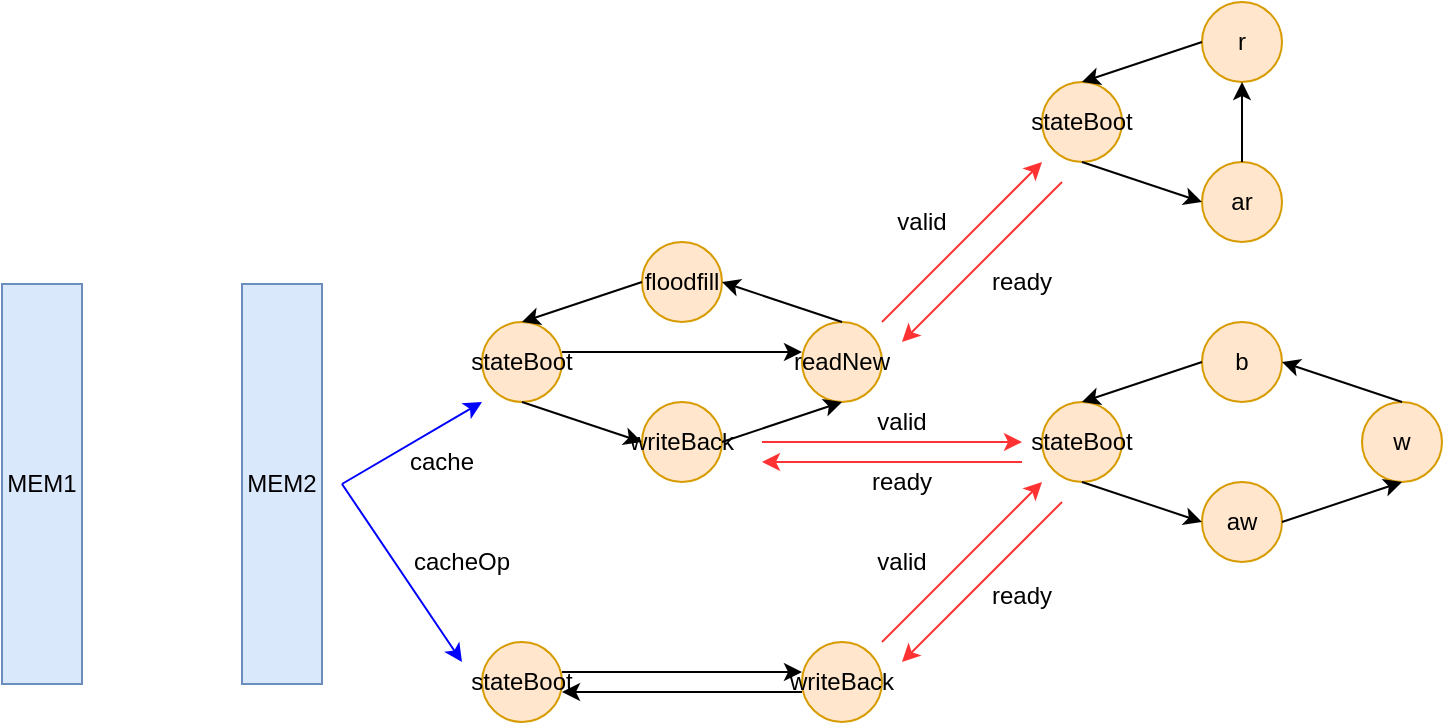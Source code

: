 <mxfile version="12.2.4" pages="1"><diagram id="349Scp_FuxkIUa4W2A7h" name="Page-1"><mxGraphModel dx="714" dy="620" grid="1" gridSize="10" guides="1" tooltips="1" connect="1" arrows="1" fold="1" page="1" pageScale="1" pageWidth="827" pageHeight="1169" math="0" shadow="0"><root><mxCell id="0"/><mxCell id="1" parent="0"/><mxCell id="2" value="" style="rounded=0;whiteSpace=wrap;html=1;fillColor=#dae8fc;strokeColor=#6c8ebf;" parent="1" vertex="1"><mxGeometry x="160" y="280" width="40" height="200" as="geometry"/></mxCell><mxCell id="3" value="MEM2" style="text;html=1;strokeColor=none;fillColor=none;align=center;verticalAlign=middle;whiteSpace=wrap;rounded=0;" parent="1" vertex="1"><mxGeometry x="160" y="370" width="40" height="20" as="geometry"/></mxCell><mxCell id="4" value="" style="rounded=0;whiteSpace=wrap;html=1;fillColor=#dae8fc;strokeColor=#6c8ebf;" parent="1" vertex="1"><mxGeometry x="40" y="280" width="40" height="200" as="geometry"/></mxCell><mxCell id="5" value="MEM1" style="text;html=1;strokeColor=none;fillColor=none;align=center;verticalAlign=middle;whiteSpace=wrap;rounded=0;" parent="1" vertex="1"><mxGeometry x="40" y="370" width="40" height="20" as="geometry"/></mxCell><mxCell id="7" value="" style="ellipse;whiteSpace=wrap;html=1;aspect=fixed;fillColor=#ffe6cc;strokeColor=#d79b00;" parent="1" vertex="1"><mxGeometry x="280" y="299" width="40" height="40" as="geometry"/></mxCell><mxCell id="8" value="stateBoot" style="text;html=1;strokeColor=none;fillColor=none;align=center;verticalAlign=middle;whiteSpace=wrap;rounded=0;" parent="1" vertex="1"><mxGeometry x="280" y="309" width="40" height="20" as="geometry"/></mxCell><mxCell id="11" value="" style="ellipse;whiteSpace=wrap;html=1;aspect=fixed;fillColor=#ffe6cc;strokeColor=#d79b00;" parent="1" vertex="1"><mxGeometry x="360" y="339" width="40" height="40" as="geometry"/></mxCell><mxCell id="12" value="writeBack" style="text;html=1;strokeColor=none;fillColor=none;align=center;verticalAlign=middle;whiteSpace=wrap;rounded=0;" parent="1" vertex="1"><mxGeometry x="360" y="349" width="40" height="20" as="geometry"/></mxCell><mxCell id="14" value="" style="ellipse;whiteSpace=wrap;html=1;aspect=fixed;fillColor=#ffe6cc;strokeColor=#d79b00;" parent="1" vertex="1"><mxGeometry x="440" y="299" width="40" height="40" as="geometry"/></mxCell><mxCell id="15" value="readNew" style="text;html=1;strokeColor=none;fillColor=none;align=center;verticalAlign=middle;whiteSpace=wrap;rounded=0;" parent="1" vertex="1"><mxGeometry x="440" y="309" width="40" height="20" as="geometry"/></mxCell><mxCell id="16" value="" style="endArrow=classic;html=1;exitX=0.5;exitY=1;exitDx=0;exitDy=0;entryX=0;entryY=0.5;entryDx=0;entryDy=0;" parent="1" source="7" target="11" edge="1"><mxGeometry width="50" height="50" relative="1" as="geometry"><mxPoint x="330" y="469" as="sourcePoint"/><mxPoint x="380" y="419" as="targetPoint"/></mxGeometry></mxCell><mxCell id="17" value="" style="endArrow=classic;html=1;exitX=1;exitY=0.5;exitDx=0;exitDy=0;entryX=0.5;entryY=1;entryDx=0;entryDy=0;" parent="1" source="12" target="14" edge="1"><mxGeometry width="50" height="50" relative="1" as="geometry"><mxPoint x="450" y="429" as="sourcePoint"/><mxPoint x="500" y="379" as="targetPoint"/></mxGeometry></mxCell><mxCell id="18" value="" style="ellipse;whiteSpace=wrap;html=1;aspect=fixed;fillColor=#ffe6cc;strokeColor=#d79b00;" parent="1" vertex="1"><mxGeometry x="360" y="259" width="40" height="40" as="geometry"/></mxCell><mxCell id="19" value="floodfill" style="text;html=1;strokeColor=none;fillColor=none;align=center;verticalAlign=middle;whiteSpace=wrap;rounded=0;" parent="1" vertex="1"><mxGeometry x="360" y="269" width="40" height="20" as="geometry"/></mxCell><mxCell id="20" value="" style="endArrow=classic;html=1;exitX=0.5;exitY=0;exitDx=0;exitDy=0;entryX=1;entryY=0.5;entryDx=0;entryDy=0;" parent="1" source="14" target="19" edge="1"><mxGeometry width="50" height="50" relative="1" as="geometry"><mxPoint x="490" y="259" as="sourcePoint"/><mxPoint x="540" y="209" as="targetPoint"/></mxGeometry></mxCell><mxCell id="21" value="" style="endArrow=classic;html=1;exitX=0;exitY=0.5;exitDx=0;exitDy=0;entryX=0.5;entryY=0;entryDx=0;entryDy=0;" parent="1" source="19" target="7" edge="1"><mxGeometry width="50" height="50" relative="1" as="geometry"><mxPoint x="320" y="209" as="sourcePoint"/><mxPoint x="370" y="159" as="targetPoint"/></mxGeometry></mxCell><mxCell id="22" value="" style="ellipse;whiteSpace=wrap;html=1;aspect=fixed;fillColor=#ffe6cc;strokeColor=#d79b00;" parent="1" vertex="1"><mxGeometry x="280" y="459" width="40" height="40" as="geometry"/></mxCell><mxCell id="23" value="stateBoot" style="text;html=1;strokeColor=none;fillColor=none;align=center;verticalAlign=middle;whiteSpace=wrap;rounded=0;" parent="1" vertex="1"><mxGeometry x="280" y="469" width="40" height="20" as="geometry"/></mxCell><mxCell id="24" value="" style="ellipse;whiteSpace=wrap;html=1;aspect=fixed;fillColor=#ffe6cc;strokeColor=#d79b00;" parent="1" vertex="1"><mxGeometry x="440" y="459" width="40" height="40" as="geometry"/></mxCell><mxCell id="25" value="writeBack" style="text;html=1;strokeColor=none;fillColor=none;align=center;verticalAlign=middle;whiteSpace=wrap;rounded=0;" parent="1" vertex="1"><mxGeometry x="440" y="469" width="40" height="20" as="geometry"/></mxCell><mxCell id="26" value="" style="endArrow=classic;html=1;exitX=1;exitY=0.25;exitDx=0;exitDy=0;entryX=0;entryY=0.25;entryDx=0;entryDy=0;" parent="1" source="23" target="25" edge="1"><mxGeometry width="50" height="50" relative="1" as="geometry"><mxPoint x="360" y="479" as="sourcePoint"/><mxPoint x="410" y="429" as="targetPoint"/></mxGeometry></mxCell><mxCell id="27" value="" style="endArrow=classic;html=1;exitX=0;exitY=0.75;exitDx=0;exitDy=0;entryX=1;entryY=0.75;entryDx=0;entryDy=0;" parent="1" source="25" target="23" edge="1"><mxGeometry width="50" height="50" relative="1" as="geometry"><mxPoint x="360" y="559" as="sourcePoint"/><mxPoint x="410" y="509" as="targetPoint"/></mxGeometry></mxCell><mxCell id="29" value="" style="ellipse;whiteSpace=wrap;html=1;aspect=fixed;fillColor=#ffe6cc;strokeColor=#d79b00;" parent="1" vertex="1"><mxGeometry x="560" y="339" width="40" height="40" as="geometry"/></mxCell><mxCell id="30" value="stateBoot" style="text;html=1;strokeColor=none;fillColor=none;align=center;verticalAlign=middle;whiteSpace=wrap;rounded=0;" parent="1" vertex="1"><mxGeometry x="560" y="349" width="40" height="20" as="geometry"/></mxCell><mxCell id="31" value="" style="ellipse;whiteSpace=wrap;html=1;aspect=fixed;fillColor=#ffe6cc;strokeColor=#d79b00;" parent="1" vertex="1"><mxGeometry x="640" y="379" width="40" height="40" as="geometry"/></mxCell><mxCell id="32" value="aw" style="text;html=1;strokeColor=none;fillColor=none;align=center;verticalAlign=middle;whiteSpace=wrap;rounded=0;" parent="1" vertex="1"><mxGeometry x="640" y="389" width="40" height="20" as="geometry"/></mxCell><mxCell id="33" value="" style="ellipse;whiteSpace=wrap;html=1;aspect=fixed;fillColor=#ffe6cc;strokeColor=#d79b00;" parent="1" vertex="1"><mxGeometry x="720" y="339" width="40" height="40" as="geometry"/></mxCell><mxCell id="34" value="w" style="text;html=1;strokeColor=none;fillColor=none;align=center;verticalAlign=middle;whiteSpace=wrap;rounded=0;" parent="1" vertex="1"><mxGeometry x="720" y="349" width="40" height="20" as="geometry"/></mxCell><mxCell id="35" value="" style="endArrow=classic;html=1;exitX=0.5;exitY=1;exitDx=0;exitDy=0;entryX=0;entryY=0.5;entryDx=0;entryDy=0;" parent="1" source="29" target="31" edge="1"><mxGeometry width="50" height="50" relative="1" as="geometry"><mxPoint x="610" y="509" as="sourcePoint"/><mxPoint x="660" y="459" as="targetPoint"/></mxGeometry></mxCell><mxCell id="36" value="" style="endArrow=classic;html=1;exitX=1;exitY=0.5;exitDx=0;exitDy=0;entryX=0.5;entryY=1;entryDx=0;entryDy=0;" parent="1" source="32" target="33" edge="1"><mxGeometry width="50" height="50" relative="1" as="geometry"><mxPoint x="730" y="469" as="sourcePoint"/><mxPoint x="780" y="419" as="targetPoint"/></mxGeometry></mxCell><mxCell id="37" value="" style="ellipse;whiteSpace=wrap;html=1;aspect=fixed;fillColor=#ffe6cc;strokeColor=#d79b00;" parent="1" vertex="1"><mxGeometry x="640" y="299" width="40" height="40" as="geometry"/></mxCell><mxCell id="38" value="b" style="text;html=1;strokeColor=none;fillColor=none;align=center;verticalAlign=middle;whiteSpace=wrap;rounded=0;" parent="1" vertex="1"><mxGeometry x="640" y="309" width="40" height="20" as="geometry"/></mxCell><mxCell id="39" value="" style="endArrow=classic;html=1;exitX=0.5;exitY=0;exitDx=0;exitDy=0;entryX=1;entryY=0.5;entryDx=0;entryDy=0;" parent="1" source="33" target="38" edge="1"><mxGeometry width="50" height="50" relative="1" as="geometry"><mxPoint x="770" y="299" as="sourcePoint"/><mxPoint x="820" y="249" as="targetPoint"/></mxGeometry></mxCell><mxCell id="40" value="" style="endArrow=classic;html=1;exitX=0;exitY=0.5;exitDx=0;exitDy=0;entryX=0.5;entryY=0;entryDx=0;entryDy=0;" parent="1" source="38" target="29" edge="1"><mxGeometry width="50" height="50" relative="1" as="geometry"><mxPoint x="600" y="249" as="sourcePoint"/><mxPoint x="650" y="199" as="targetPoint"/></mxGeometry></mxCell><mxCell id="41" value="" style="endArrow=classic;html=1;strokeColor=#FF3333;" parent="1" edge="1"><mxGeometry width="50" height="50" relative="1" as="geometry"><mxPoint x="420" y="359" as="sourcePoint"/><mxPoint x="550" y="359" as="targetPoint"/></mxGeometry></mxCell><mxCell id="42" value="" style="endArrow=classic;html=1;strokeColor=#FF3333;" parent="1" edge="1"><mxGeometry width="50" height="50" relative="1" as="geometry"><mxPoint x="550" y="369" as="sourcePoint"/><mxPoint x="420" y="369" as="targetPoint"/></mxGeometry></mxCell><mxCell id="43" value="valid" style="text;html=1;strokeColor=none;fillColor=none;align=center;verticalAlign=middle;whiteSpace=wrap;rounded=0;" parent="1" vertex="1"><mxGeometry x="470" y="339" width="40" height="20" as="geometry"/></mxCell><mxCell id="44" value="ready" style="text;html=1;strokeColor=none;fillColor=none;align=center;verticalAlign=middle;whiteSpace=wrap;rounded=0;" parent="1" vertex="1"><mxGeometry x="470" y="369" width="40" height="20" as="geometry"/></mxCell><mxCell id="45" value="" style="endArrow=classic;html=1;strokeColor=#FF3333;" parent="1" edge="1"><mxGeometry width="50" height="50" relative="1" as="geometry"><mxPoint x="480" y="459" as="sourcePoint"/><mxPoint x="560" y="379" as="targetPoint"/></mxGeometry></mxCell><mxCell id="46" value="" style="endArrow=classic;html=1;strokeColor=#FF3333;" parent="1" edge="1"><mxGeometry width="50" height="50" relative="1" as="geometry"><mxPoint x="570" y="389" as="sourcePoint"/><mxPoint x="490" y="469" as="targetPoint"/></mxGeometry></mxCell><mxCell id="47" value="valid" style="text;html=1;strokeColor=none;fillColor=none;align=center;verticalAlign=middle;whiteSpace=wrap;rounded=0;" parent="1" vertex="1"><mxGeometry x="470" y="409" width="40" height="20" as="geometry"/></mxCell><mxCell id="48" value="ready" style="text;html=1;strokeColor=none;fillColor=none;align=center;verticalAlign=middle;whiteSpace=wrap;rounded=0;" parent="1" vertex="1"><mxGeometry x="530" y="426" width="40" height="20" as="geometry"/></mxCell><mxCell id="50" value="" style="ellipse;whiteSpace=wrap;html=1;aspect=fixed;fillColor=#ffe6cc;strokeColor=#d79b00;" parent="1" vertex="1"><mxGeometry x="560" y="179" width="40" height="40" as="geometry"/></mxCell><mxCell id="51" value="stateBoot" style="text;html=1;strokeColor=none;fillColor=none;align=center;verticalAlign=middle;whiteSpace=wrap;rounded=0;" parent="1" vertex="1"><mxGeometry x="560" y="189" width="40" height="20" as="geometry"/></mxCell><mxCell id="52" value="" style="ellipse;whiteSpace=wrap;html=1;aspect=fixed;fillColor=#ffe6cc;strokeColor=#d79b00;" parent="1" vertex="1"><mxGeometry x="640" y="219" width="40" height="40" as="geometry"/></mxCell><mxCell id="53" value="ar" style="text;html=1;strokeColor=none;fillColor=none;align=center;verticalAlign=middle;whiteSpace=wrap;rounded=0;" parent="1" vertex="1"><mxGeometry x="640" y="229" width="40" height="20" as="geometry"/></mxCell><mxCell id="56" value="" style="endArrow=classic;html=1;exitX=0.5;exitY=1;exitDx=0;exitDy=0;entryX=0;entryY=0.5;entryDx=0;entryDy=0;" parent="1" source="50" target="52" edge="1"><mxGeometry width="50" height="50" relative="1" as="geometry"><mxPoint x="610" y="349" as="sourcePoint"/><mxPoint x="660" y="299" as="targetPoint"/></mxGeometry></mxCell><mxCell id="58" value="" style="ellipse;whiteSpace=wrap;html=1;aspect=fixed;fillColor=#ffe6cc;strokeColor=#d79b00;" parent="1" vertex="1"><mxGeometry x="640" y="139" width="40" height="40" as="geometry"/></mxCell><mxCell id="59" value="r" style="text;html=1;strokeColor=none;fillColor=none;align=center;verticalAlign=middle;whiteSpace=wrap;rounded=0;" parent="1" vertex="1"><mxGeometry x="640" y="149" width="40" height="20" as="geometry"/></mxCell><mxCell id="61" value="" style="endArrow=classic;html=1;exitX=0;exitY=0.5;exitDx=0;exitDy=0;entryX=0.5;entryY=0;entryDx=0;entryDy=0;" parent="1" source="59" target="50" edge="1"><mxGeometry width="50" height="50" relative="1" as="geometry"><mxPoint x="600" y="89" as="sourcePoint"/><mxPoint x="650" y="39" as="targetPoint"/></mxGeometry></mxCell><mxCell id="62" value="" style="endArrow=classic;html=1;exitX=0.5;exitY=0;exitDx=0;exitDy=0;entryX=0.5;entryY=1;entryDx=0;entryDy=0;" parent="1" source="52" target="58" edge="1"><mxGeometry width="50" height="50" relative="1" as="geometry"><mxPoint x="710" y="219" as="sourcePoint"/><mxPoint x="760" y="169" as="targetPoint"/></mxGeometry></mxCell><mxCell id="63" value="" style="endArrow=classic;html=1;strokeColor=#FF3333;" parent="1" edge="1"><mxGeometry width="50" height="50" relative="1" as="geometry"><mxPoint x="480" y="299" as="sourcePoint"/><mxPoint x="560" y="219" as="targetPoint"/></mxGeometry></mxCell><mxCell id="64" value="" style="endArrow=classic;html=1;strokeColor=#FF3333;" parent="1" edge="1"><mxGeometry width="50" height="50" relative="1" as="geometry"><mxPoint x="570" y="229" as="sourcePoint"/><mxPoint x="490" y="309" as="targetPoint"/></mxGeometry></mxCell><mxCell id="65" value="valid" style="text;html=1;strokeColor=none;fillColor=none;align=center;verticalAlign=middle;whiteSpace=wrap;rounded=0;" parent="1" vertex="1"><mxGeometry x="480" y="239" width="40" height="20" as="geometry"/></mxCell><mxCell id="66" value="ready" style="text;html=1;strokeColor=none;fillColor=none;align=center;verticalAlign=middle;whiteSpace=wrap;rounded=0;" parent="1" vertex="1"><mxGeometry x="530" y="269" width="40" height="20" as="geometry"/></mxCell><mxCell id="68" value="" style="endArrow=classic;html=1;strokeColor=#0000FF;" parent="1" edge="1"><mxGeometry width="50" height="50" relative="1" as="geometry"><mxPoint x="210" y="380" as="sourcePoint"/><mxPoint x="280" y="339" as="targetPoint"/></mxGeometry></mxCell><mxCell id="69" value="cache" style="text;html=1;strokeColor=none;fillColor=none;align=center;verticalAlign=middle;whiteSpace=wrap;rounded=0;" parent="1" vertex="1"><mxGeometry x="240" y="359" width="40" height="20" as="geometry"/></mxCell><mxCell id="71" value="" style="endArrow=classic;html=1;strokeColor=#0000FF;" parent="1" edge="1"><mxGeometry width="50" height="50" relative="1" as="geometry"><mxPoint x="210" y="380" as="sourcePoint"/><mxPoint x="270" y="469" as="targetPoint"/></mxGeometry></mxCell><mxCell id="72" value="cacheOp" style="text;html=1;strokeColor=none;fillColor=none;align=center;verticalAlign=middle;whiteSpace=wrap;rounded=0;" parent="1" vertex="1"><mxGeometry x="250" y="409" width="40" height="20" as="geometry"/></mxCell><mxCell id="113" value="" style="endArrow=classic;html=1;exitX=1;exitY=0.25;exitDx=0;exitDy=0;entryX=0;entryY=0.25;entryDx=0;entryDy=0;" parent="1" source="8" target="15" edge="1"><mxGeometry width="50" height="50" relative="1" as="geometry"><mxPoint x="280" y="219" as="sourcePoint"/><mxPoint x="330" y="169" as="targetPoint"/></mxGeometry></mxCell></root></mxGraphModel></diagram></mxfile>